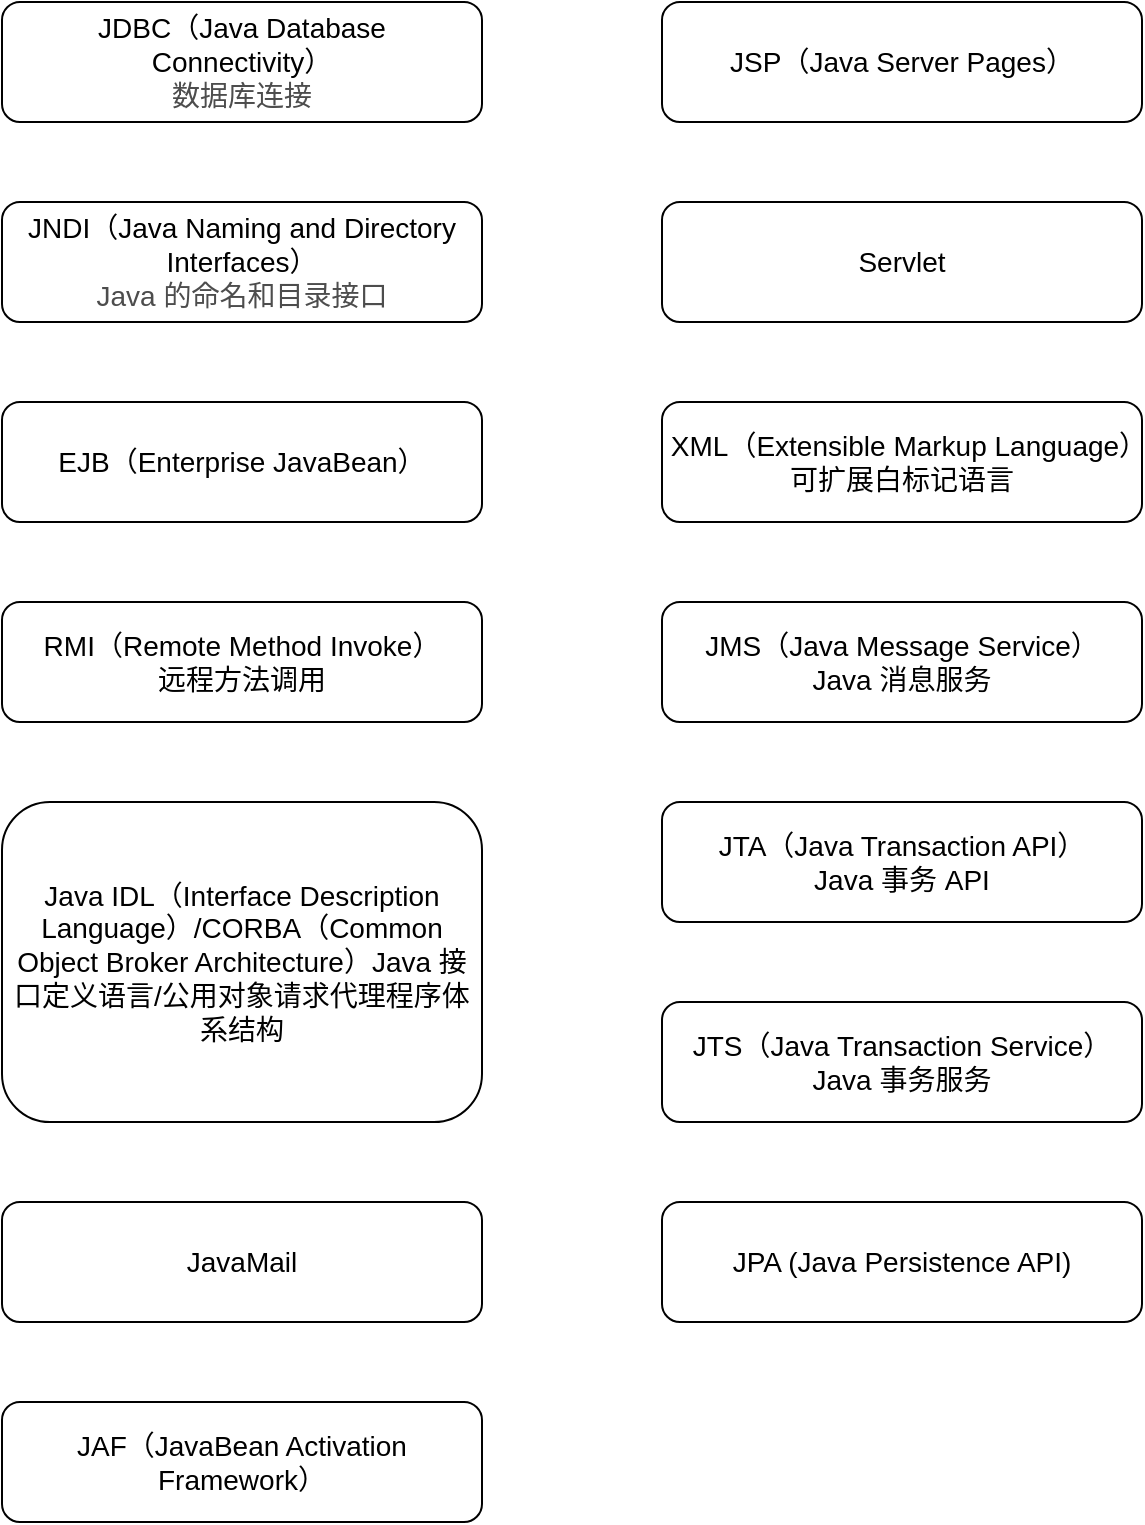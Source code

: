 <mxfile version="16.1.2" type="github" pages="2">
  <diagram id="AUMVI609OCRYyDnqC0ys" name="JavaEE">
    <mxGraphModel dx="1038" dy="547" grid="1" gridSize="10" guides="1" tooltips="1" connect="1" arrows="1" fold="1" page="1" pageScale="1" pageWidth="827" pageHeight="1169" math="0" shadow="0">
      <root>
        <mxCell id="0" />
        <mxCell id="1" parent="0" />
        <mxCell id="-GPaqXqmBwPM7UlhtY6U-1" value="JDBC（Java Database Connectivity）&lt;br style=&quot;font-size: 14px;&quot;&gt;&lt;span style=&quot;color: rgb(77, 77, 77); font-size: 14px; background-color: rgb(255, 255, 255);&quot;&gt;数据库连接&lt;/span&gt;" style="rounded=1;whiteSpace=wrap;html=1;fontSize=14;" vertex="1" parent="1">
          <mxGeometry x="40" y="40" width="240" height="60" as="geometry" />
        </mxCell>
        <mxCell id="-GPaqXqmBwPM7UlhtY6U-3" value="JNDI（Java Naming and Directory Interfaces）&lt;br style=&quot;font-size: 14px;&quot;&gt;&lt;font color=&quot;#4d4d4d&quot; style=&quot;font-size: 14px;&quot;&gt;&lt;span style=&quot;font-size: 14px;&quot;&gt;Java 的命名和目录接口&lt;/span&gt;&lt;/font&gt;" style="rounded=1;whiteSpace=wrap;html=1;fontSize=14;" vertex="1" parent="1">
          <mxGeometry x="40" y="140" width="240" height="60" as="geometry" />
        </mxCell>
        <mxCell id="-GPaqXqmBwPM7UlhtY6U-4" value="EJB（Enterprise JavaBean）" style="rounded=1;whiteSpace=wrap;html=1;fontSize=14;" vertex="1" parent="1">
          <mxGeometry x="40" y="240" width="240" height="60" as="geometry" />
        </mxCell>
        <mxCell id="-GPaqXqmBwPM7UlhtY6U-5" value="RMI（Remote Method Invoke）&lt;br&gt;远程方法调用" style="rounded=1;whiteSpace=wrap;html=1;fontSize=14;" vertex="1" parent="1">
          <mxGeometry x="40" y="340" width="240" height="60" as="geometry" />
        </mxCell>
        <mxCell id="-GPaqXqmBwPM7UlhtY6U-6" value="Java IDL（Interface Description Language）/CORBA（Common Object Broker Architecture）Java 接口定义语言/公用对象请求代理程序体系结构" style="rounded=1;whiteSpace=wrap;html=1;fontSize=14;" vertex="1" parent="1">
          <mxGeometry x="40" y="440" width="240" height="160" as="geometry" />
        </mxCell>
        <mxCell id="-GPaqXqmBwPM7UlhtY6U-7" value="JSP（Java Server Pages）" style="rounded=1;whiteSpace=wrap;html=1;fontSize=14;" vertex="1" parent="1">
          <mxGeometry x="370" y="40" width="240" height="60" as="geometry" />
        </mxCell>
        <mxCell id="-GPaqXqmBwPM7UlhtY6U-8" value="Servlet" style="rounded=1;whiteSpace=wrap;html=1;fontSize=14;" vertex="1" parent="1">
          <mxGeometry x="370" y="140" width="240" height="60" as="geometry" />
        </mxCell>
        <mxCell id="-GPaqXqmBwPM7UlhtY6U-9" value="XML（Extensible Markup Language）可扩展白标记语言" style="rounded=1;whiteSpace=wrap;html=1;fontSize=14;" vertex="1" parent="1">
          <mxGeometry x="370" y="240" width="240" height="60" as="geometry" />
        </mxCell>
        <mxCell id="-GPaqXqmBwPM7UlhtY6U-10" value="JMS（Java Message Service）&lt;br&gt;Java 消息服务" style="rounded=1;whiteSpace=wrap;html=1;fontSize=14;" vertex="1" parent="1">
          <mxGeometry x="370" y="340" width="240" height="60" as="geometry" />
        </mxCell>
        <mxCell id="-GPaqXqmBwPM7UlhtY6U-11" value="JTA（Java Transaction API）&lt;br&gt;Java 事务 API" style="rounded=1;whiteSpace=wrap;html=1;fontSize=14;" vertex="1" parent="1">
          <mxGeometry x="370" y="440" width="240" height="60" as="geometry" />
        </mxCell>
        <mxCell id="-GPaqXqmBwPM7UlhtY6U-12" value="JTS（Java Transaction Service）Java 事务服务" style="rounded=1;whiteSpace=wrap;html=1;fontSize=14;" vertex="1" parent="1">
          <mxGeometry x="370" y="540" width="240" height="60" as="geometry" />
        </mxCell>
        <mxCell id="-GPaqXqmBwPM7UlhtY6U-13" value="JavaMail" style="rounded=1;whiteSpace=wrap;html=1;fontSize=14;" vertex="1" parent="1">
          <mxGeometry x="40" y="640" width="240" height="60" as="geometry" />
        </mxCell>
        <mxCell id="-GPaqXqmBwPM7UlhtY6U-14" value="JAF（JavaBean Activation Framework）" style="rounded=1;whiteSpace=wrap;html=1;fontSize=14;" vertex="1" parent="1">
          <mxGeometry x="40" y="740" width="240" height="60" as="geometry" />
        </mxCell>
        <mxCell id="-GPaqXqmBwPM7UlhtY6U-15" value="JPA (Java Persistence API)" style="rounded=1;whiteSpace=wrap;html=1;fontSize=14;" vertex="1" parent="1">
          <mxGeometry x="370" y="640" width="240" height="60" as="geometry" />
        </mxCell>
      </root>
    </mxGraphModel>
  </diagram>
  <diagram id="FvDOgE93BblOZn2LPgfN" name="Jakarta EE">
    <mxGraphModel dx="1038" dy="547" grid="1" gridSize="10" guides="1" tooltips="1" connect="1" arrows="1" fold="1" page="1" pageScale="1" pageWidth="827" pageHeight="1169" math="0" shadow="0">
      <root>
        <mxCell id="DB8st5BbVS5hR9joXztH-0" />
        <mxCell id="DB8st5BbVS5hR9joXztH-1" parent="DB8st5BbVS5hR9joXztH-0" />
      </root>
    </mxGraphModel>
  </diagram>
</mxfile>
